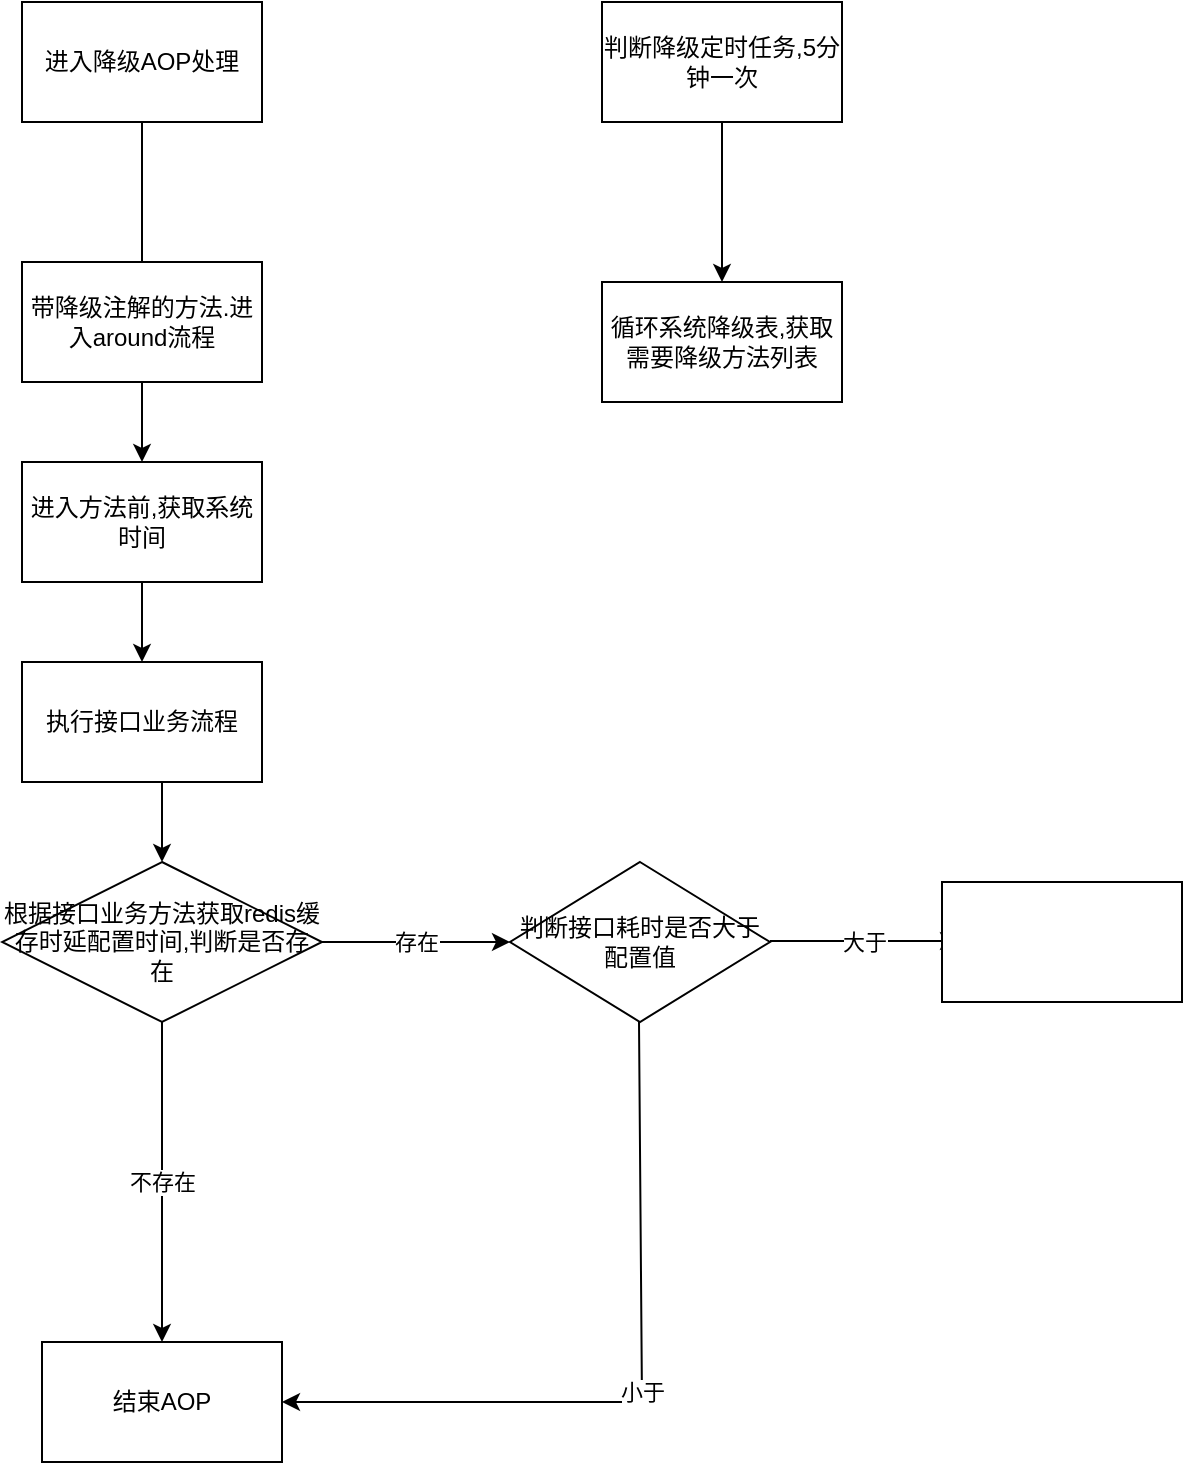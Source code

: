 <mxfile version="17.1.3" type="github">
  <diagram id="myWoxl2do0-qSG-f2Lqz" name="第 1 页">
    <mxGraphModel dx="1024" dy="531" grid="1" gridSize="10" guides="1" tooltips="1" connect="1" arrows="1" fold="1" page="1" pageScale="1" pageWidth="827" pageHeight="1169" math="0" shadow="0">
      <root>
        <mxCell id="0" />
        <mxCell id="1" parent="0" />
        <mxCell id="Ww2EC-rMyEO19gMHYBje-3" value="" style="edgeStyle=orthogonalEdgeStyle;rounded=0;orthogonalLoop=1;jettySize=auto;html=1;startArrow=none;" edge="1" parent="1" source="Ww2EC-rMyEO19gMHYBje-4" target="Ww2EC-rMyEO19gMHYBje-2">
          <mxGeometry relative="1" as="geometry">
            <Array as="points">
              <mxPoint x="100" y="140" />
              <mxPoint x="100" y="140" />
            </Array>
          </mxGeometry>
        </mxCell>
        <mxCell id="Ww2EC-rMyEO19gMHYBje-1" value="进入降级AOP处理" style="rounded=0;whiteSpace=wrap;html=1;" vertex="1" parent="1">
          <mxGeometry x="40" y="30" width="120" height="60" as="geometry" />
        </mxCell>
        <mxCell id="Ww2EC-rMyEO19gMHYBje-2" value="进入方法前,获取系统时间" style="whiteSpace=wrap;html=1;rounded=0;" vertex="1" parent="1">
          <mxGeometry x="40" y="260" width="120" height="60" as="geometry" />
        </mxCell>
        <mxCell id="Ww2EC-rMyEO19gMHYBje-4" value="带降级注解的方法.进入around流程" style="whiteSpace=wrap;html=1;rounded=0;" vertex="1" parent="1">
          <mxGeometry x="40" y="160" width="120" height="60" as="geometry" />
        </mxCell>
        <mxCell id="Ww2EC-rMyEO19gMHYBje-17" style="edgeStyle=orthogonalEdgeStyle;rounded=0;orthogonalLoop=1;jettySize=auto;html=1;exitX=0.5;exitY=1;exitDx=0;exitDy=0;" edge="1" parent="1" source="Ww2EC-rMyEO19gMHYBje-16" target="Ww2EC-rMyEO19gMHYBje-6">
          <mxGeometry relative="1" as="geometry">
            <mxPoint x="180" y="440" as="targetPoint" />
            <Array as="points">
              <mxPoint x="110" y="420" />
            </Array>
          </mxGeometry>
        </mxCell>
        <mxCell id="Ww2EC-rMyEO19gMHYBje-6" value="根据接口业务方法获取redis缓存时延配置时间,判断是否存在" style="rhombus;whiteSpace=wrap;html=1;rounded=0;" vertex="1" parent="1">
          <mxGeometry x="30" y="460" width="160" height="80" as="geometry" />
        </mxCell>
        <mxCell id="Ww2EC-rMyEO19gMHYBje-5" value="" style="edgeStyle=orthogonalEdgeStyle;rounded=0;orthogonalLoop=1;jettySize=auto;html=1;endArrow=none;" edge="1" parent="1" source="Ww2EC-rMyEO19gMHYBje-1" target="Ww2EC-rMyEO19gMHYBje-4">
          <mxGeometry relative="1" as="geometry">
            <mxPoint x="100" y="100" as="sourcePoint" />
            <mxPoint x="100" y="180" as="targetPoint" />
            <Array as="points">
              <mxPoint x="100" y="120" />
              <mxPoint x="100" y="120" />
            </Array>
          </mxGeometry>
        </mxCell>
        <mxCell id="Ww2EC-rMyEO19gMHYBje-11" value="" style="edgeStyle=orthogonalEdgeStyle;rounded=0;orthogonalLoop=1;jettySize=auto;html=1;" edge="1" parent="1" source="Ww2EC-rMyEO19gMHYBje-9" target="Ww2EC-rMyEO19gMHYBje-10">
          <mxGeometry relative="1" as="geometry" />
        </mxCell>
        <mxCell id="Ww2EC-rMyEO19gMHYBje-9" value="判断降级定时任务,5分钟一次" style="rounded=0;whiteSpace=wrap;html=1;" vertex="1" parent="1">
          <mxGeometry x="330" y="30" width="120" height="60" as="geometry" />
        </mxCell>
        <mxCell id="Ww2EC-rMyEO19gMHYBje-10" value="循环系统降级表,获取需要降级方法列表" style="rounded=0;whiteSpace=wrap;html=1;" vertex="1" parent="1">
          <mxGeometry x="330" y="170" width="120" height="60" as="geometry" />
        </mxCell>
        <mxCell id="Ww2EC-rMyEO19gMHYBje-14" value="" style="endArrow=classic;html=1;rounded=0;exitX=0.5;exitY=1;exitDx=0;exitDy=0;entryX=0.5;entryY=0;entryDx=0;entryDy=0;" edge="1" parent="1" source="Ww2EC-rMyEO19gMHYBje-2" target="Ww2EC-rMyEO19gMHYBje-16">
          <mxGeometry width="50" height="50" relative="1" as="geometry">
            <mxPoint x="390" y="430" as="sourcePoint" />
            <mxPoint x="440" y="380" as="targetPoint" />
          </mxGeometry>
        </mxCell>
        <mxCell id="Ww2EC-rMyEO19gMHYBje-16" value="执行接口业务流程" style="rounded=0;whiteSpace=wrap;html=1;" vertex="1" parent="1">
          <mxGeometry x="40" y="360" width="120" height="60" as="geometry" />
        </mxCell>
        <mxCell id="Ww2EC-rMyEO19gMHYBje-20" value="结束AOP" style="whiteSpace=wrap;html=1;rounded=0;" vertex="1" parent="1">
          <mxGeometry x="50" y="700" width="120" height="60" as="geometry" />
        </mxCell>
        <mxCell id="Ww2EC-rMyEO19gMHYBje-24" value="" style="endArrow=classic;html=1;rounded=0;exitX=0.5;exitY=1;exitDx=0;exitDy=0;entryX=0.5;entryY=0;entryDx=0;entryDy=0;" edge="1" parent="1" source="Ww2EC-rMyEO19gMHYBje-6" target="Ww2EC-rMyEO19gMHYBje-20">
          <mxGeometry relative="1" as="geometry">
            <mxPoint x="80" y="570" as="sourcePoint" />
            <mxPoint x="180" y="570" as="targetPoint" />
          </mxGeometry>
        </mxCell>
        <mxCell id="Ww2EC-rMyEO19gMHYBje-25" value="不存在" style="edgeLabel;resizable=0;html=1;align=center;verticalAlign=middle;" connectable="0" vertex="1" parent="Ww2EC-rMyEO19gMHYBje-24">
          <mxGeometry relative="1" as="geometry" />
        </mxCell>
        <mxCell id="Ww2EC-rMyEO19gMHYBje-27" value="判断接口耗时是否大于配置值" style="rhombus;whiteSpace=wrap;html=1;" vertex="1" parent="1">
          <mxGeometry x="284" y="460" width="130" height="80" as="geometry" />
        </mxCell>
        <mxCell id="Ww2EC-rMyEO19gMHYBje-29" value="" style="endArrow=classic;html=1;rounded=0;exitX=1;exitY=0.5;exitDx=0;exitDy=0;entryX=0;entryY=0.5;entryDx=0;entryDy=0;" edge="1" parent="1" source="Ww2EC-rMyEO19gMHYBje-6" target="Ww2EC-rMyEO19gMHYBje-27">
          <mxGeometry relative="1" as="geometry">
            <mxPoint x="210" y="530" as="sourcePoint" />
            <mxPoint x="210" y="620" as="targetPoint" />
          </mxGeometry>
        </mxCell>
        <mxCell id="Ww2EC-rMyEO19gMHYBje-30" value="存在" style="edgeLabel;resizable=0;html=1;align=center;verticalAlign=middle;" connectable="0" vertex="1" parent="Ww2EC-rMyEO19gMHYBje-29">
          <mxGeometry relative="1" as="geometry" />
        </mxCell>
        <mxCell id="Ww2EC-rMyEO19gMHYBje-32" value="" style="endArrow=classic;html=1;rounded=0;exitX=1;exitY=0.5;exitDx=0;exitDy=0;entryX=0;entryY=0.5;entryDx=0;entryDy=0;" edge="1" parent="1">
          <mxGeometry relative="1" as="geometry">
            <mxPoint x="414" y="499.5" as="sourcePoint" />
            <mxPoint x="508" y="499.5" as="targetPoint" />
          </mxGeometry>
        </mxCell>
        <mxCell id="Ww2EC-rMyEO19gMHYBje-33" value="大于" style="edgeLabel;resizable=0;html=1;align=center;verticalAlign=middle;" connectable="0" vertex="1" parent="Ww2EC-rMyEO19gMHYBje-32">
          <mxGeometry relative="1" as="geometry" />
        </mxCell>
        <mxCell id="Ww2EC-rMyEO19gMHYBje-34" value="" style="endArrow=classic;html=1;rounded=0;exitX=0.5;exitY=1;exitDx=0;exitDy=0;entryX=1;entryY=0.5;entryDx=0;entryDy=0;" edge="1" parent="1" target="Ww2EC-rMyEO19gMHYBje-20">
          <mxGeometry relative="1" as="geometry">
            <mxPoint x="348.5" y="540" as="sourcePoint" />
            <mxPoint x="348.5" y="630" as="targetPoint" />
            <Array as="points">
              <mxPoint x="350" y="730" />
            </Array>
          </mxGeometry>
        </mxCell>
        <mxCell id="Ww2EC-rMyEO19gMHYBje-35" value="小于" style="edgeLabel;resizable=0;html=1;align=center;verticalAlign=middle;" connectable="0" vertex="1" parent="Ww2EC-rMyEO19gMHYBje-34">
          <mxGeometry relative="1" as="geometry" />
        </mxCell>
        <mxCell id="Ww2EC-rMyEO19gMHYBje-36" value="&lt;span style=&quot;color: rgba(0 , 0 , 0 , 0) ; font-family: monospace ; font-size: 0px&quot;&gt;c&lt;/span&gt;" style="rounded=0;whiteSpace=wrap;html=1;" vertex="1" parent="1">
          <mxGeometry x="500" y="470" width="120" height="60" as="geometry" />
        </mxCell>
      </root>
    </mxGraphModel>
  </diagram>
</mxfile>
